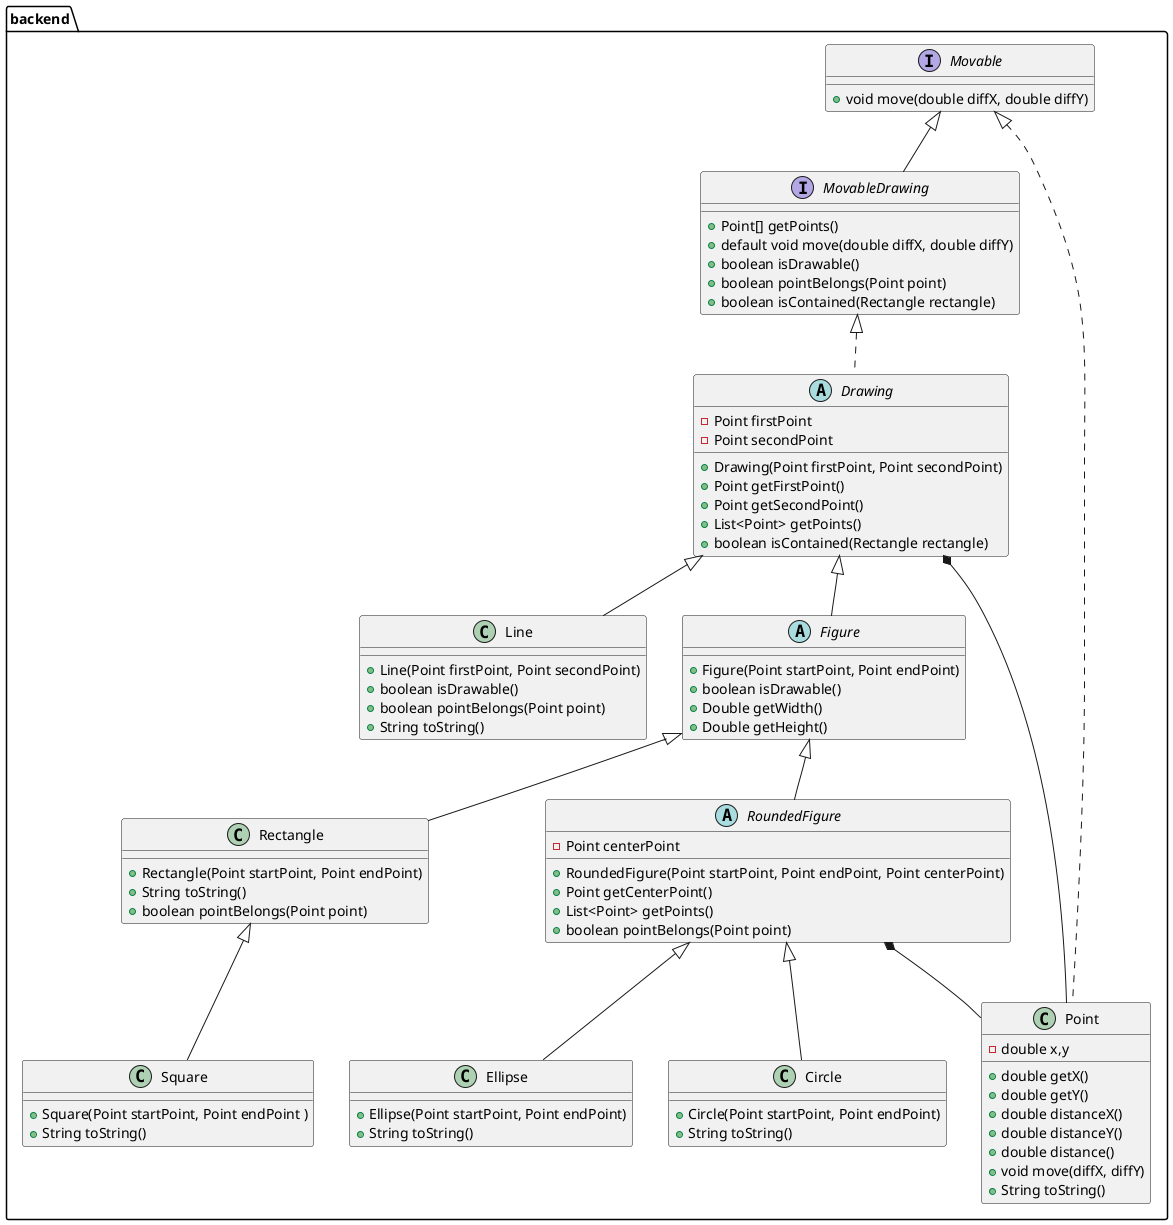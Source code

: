 @startuml
'https://plantuml.com/class-diagram

package backend{

interface Movable{
    +void move(double diffX, double diffY)
}

interface MovableDrawing extends Movable{
    +Point[] getPoints()
    +default void move(double diffX, double diffY)
    +boolean isDrawable()
    +boolean pointBelongs(Point point)
    +boolean isContained(Rectangle rectangle)
}

abstract class Drawing implements MovableDrawing{
    -Point firstPoint
    -Point secondPoint
    +Drawing(Point firstPoint, Point secondPoint)
    +Point getFirstPoint()
    +Point getSecondPoint()
    +List<Point> getPoints()
    +boolean isContained(Rectangle rectangle)
}

abstract class Figure extends Drawing{
    +Figure(Point startPoint, Point endPoint)
    +boolean isDrawable()
    +Double getWidth()
    +Double getHeight()
}

class Rectangle extends Figure{
    +Rectangle(Point startPoint, Point endPoint)
    +String toString()
    +boolean pointBelongs(Point point)
}

class Square extends Rectangle{
    +Square(Point startPoint, Point endPoint )
    +String toString()
}

class Line extends Drawing{
    +Line(Point firstPoint, Point secondPoint)
    +boolean isDrawable()
    +boolean pointBelongs(Point point)
    +String toString()
}

abstract class RoundedFigure extends Figure{
    -Point centerPoint
    +RoundedFigure(Point startPoint, Point endPoint, Point centerPoint)
    +Point getCenterPoint()
    +List<Point> getPoints()
    +boolean pointBelongs(Point point)
}

Drawing *-- Point
RoundedFigure *-- Point
class Ellipse extends RoundedFigure{
    +Ellipse(Point startPoint, Point endPoint)
    +String toString()
}

class Point implements Movable{
    -double x,y
    +double getX()
    +double getY()
    +double distanceX()
    +double distanceY()
    +double distance()
    +void move(diffX, diffY)
    +String toString()
}

class Circle extends RoundedFigure{
    +Circle(Point startPoint, Point endPoint)
    +String toString()
}
}
@enduml